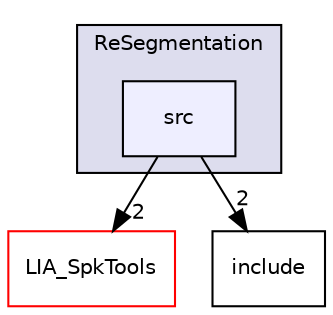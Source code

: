 digraph "LIA_SpkSeg/ReSegmentation/src" {
  compound=true
  node [ fontsize="10", fontname="Helvetica"];
  edge [ labelfontsize="10", labelfontname="Helvetica"];
  subgraph clusterdir_9078f5df4e5e5291265130efe2cc83ae {
    graph [ bgcolor="#ddddee", pencolor="black", label="ReSegmentation" fontname="Helvetica", fontsize="10", URL="dir_9078f5df4e5e5291265130efe2cc83ae.html"]
  dir_53b2aa8100cdde766afd48ae1d382b7e [shape=box, label="src", style="filled", fillcolor="#eeeeff", pencolor="black", URL="dir_53b2aa8100cdde766afd48ae1d382b7e.html"];
  }
  dir_7b9f40c7474acebf25e66f966c5b9c6a [shape=box label="LIA_SpkTools" fillcolor="white" style="filled" color="red" URL="dir_7b9f40c7474acebf25e66f966c5b9c6a.html"];
  dir_13557a7b0c0e03c3e4dac34ef9ade589 [shape=box label="include" URL="dir_13557a7b0c0e03c3e4dac34ef9ade589.html"];
  dir_53b2aa8100cdde766afd48ae1d382b7e->dir_7b9f40c7474acebf25e66f966c5b9c6a [headlabel="2", labeldistance=1.5 headhref="dir_000103_000110.html"];
  dir_53b2aa8100cdde766afd48ae1d382b7e->dir_13557a7b0c0e03c3e4dac34ef9ade589 [headlabel="2", labeldistance=1.5 headhref="dir_000103_000102.html"];
}
